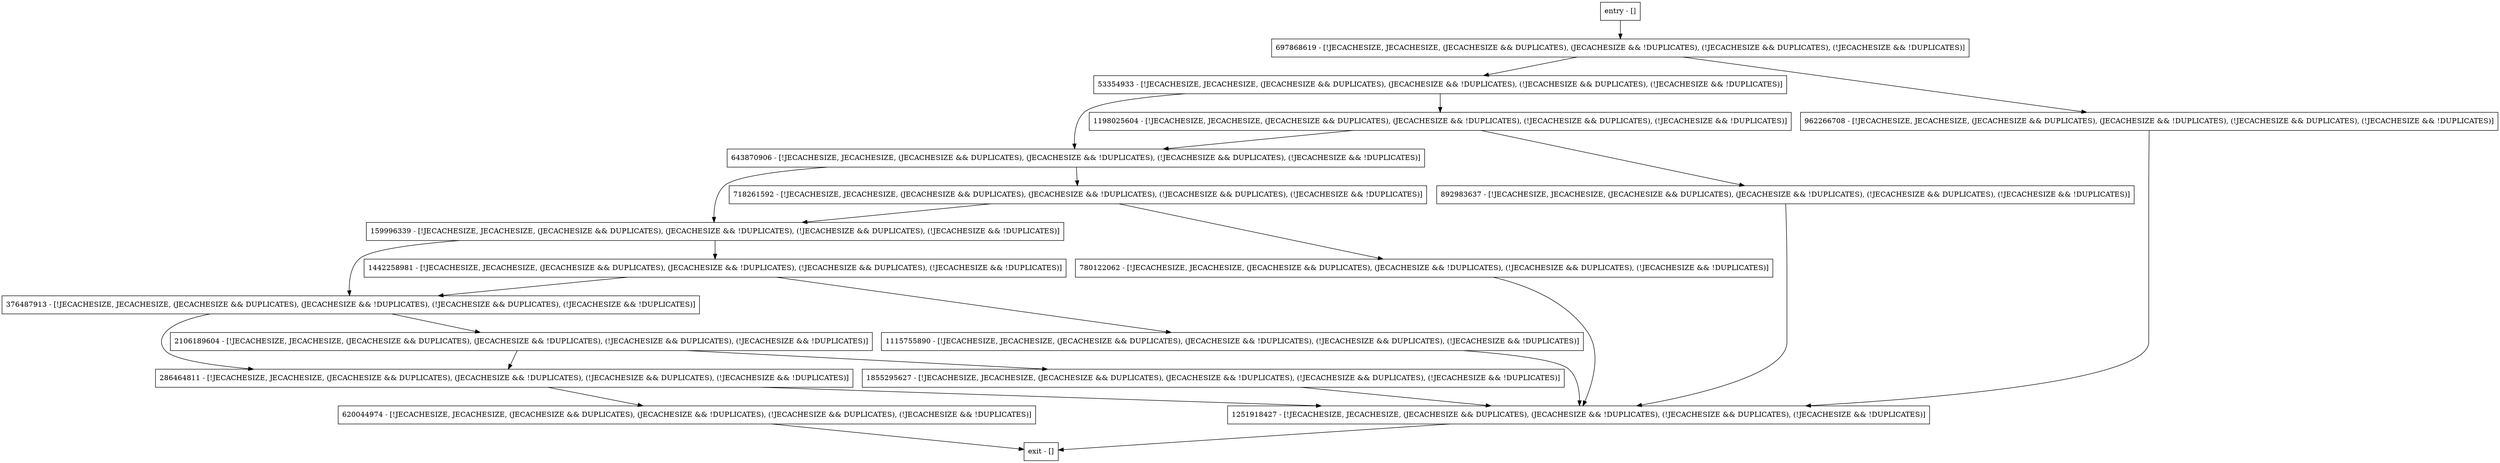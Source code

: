 digraph updatesProhibitedException {
node [shape=record];
53354933 [label="53354933 - [!JECACHESIZE, JECACHESIZE, (JECACHESIZE && DUPLICATES), (JECACHESIZE && !DUPLICATES), (!JECACHESIZE && DUPLICATES), (!JECACHESIZE && !DUPLICATES)]"];
159996339 [label="159996339 - [!JECACHESIZE, JECACHESIZE, (JECACHESIZE && DUPLICATES), (JECACHESIZE && !DUPLICATES), (!JECACHESIZE && DUPLICATES), (!JECACHESIZE && !DUPLICATES)]"];
376487913 [label="376487913 - [!JECACHESIZE, JECACHESIZE, (JECACHESIZE && DUPLICATES), (JECACHESIZE && !DUPLICATES), (!JECACHESIZE && DUPLICATES), (!JECACHESIZE && !DUPLICATES)]"];
1855295627 [label="1855295627 - [!JECACHESIZE, JECACHESIZE, (JECACHESIZE && DUPLICATES), (JECACHESIZE && !DUPLICATES), (!JECACHESIZE && DUPLICATES), (!JECACHESIZE && !DUPLICATES)]"];
620044974 [label="620044974 - [!JECACHESIZE, JECACHESIZE, (JECACHESIZE && DUPLICATES), (JECACHESIZE && !DUPLICATES), (!JECACHESIZE && DUPLICATES), (!JECACHESIZE && !DUPLICATES)]"];
2106189604 [label="2106189604 - [!JECACHESIZE, JECACHESIZE, (JECACHESIZE && DUPLICATES), (JECACHESIZE && !DUPLICATES), (!JECACHESIZE && DUPLICATES), (!JECACHESIZE && !DUPLICATES)]"];
286464811 [label="286464811 - [!JECACHESIZE, JECACHESIZE, (JECACHESIZE && DUPLICATES), (JECACHESIZE && !DUPLICATES), (!JECACHESIZE && DUPLICATES), (!JECACHESIZE && !DUPLICATES)]"];
1198025604 [label="1198025604 - [!JECACHESIZE, JECACHESIZE, (JECACHESIZE && DUPLICATES), (JECACHESIZE && !DUPLICATES), (!JECACHESIZE && DUPLICATES), (!JECACHESIZE && !DUPLICATES)]"];
entry [label="entry - []"];
exit [label="exit - []"];
697868619 [label="697868619 - [!JECACHESIZE, JECACHESIZE, (JECACHESIZE && DUPLICATES), (JECACHESIZE && !DUPLICATES), (!JECACHESIZE && DUPLICATES), (!JECACHESIZE && !DUPLICATES)]"];
892983637 [label="892983637 - [!JECACHESIZE, JECACHESIZE, (JECACHESIZE && DUPLICATES), (JECACHESIZE && !DUPLICATES), (!JECACHESIZE && DUPLICATES), (!JECACHESIZE && !DUPLICATES)]"];
718261592 [label="718261592 - [!JECACHESIZE, JECACHESIZE, (JECACHESIZE && DUPLICATES), (JECACHESIZE && !DUPLICATES), (!JECACHESIZE && DUPLICATES), (!JECACHESIZE && !DUPLICATES)]"];
643870906 [label="643870906 - [!JECACHESIZE, JECACHESIZE, (JECACHESIZE && DUPLICATES), (JECACHESIZE && !DUPLICATES), (!JECACHESIZE && DUPLICATES), (!JECACHESIZE && !DUPLICATES)]"];
1115755890 [label="1115755890 - [!JECACHESIZE, JECACHESIZE, (JECACHESIZE && DUPLICATES), (JECACHESIZE && !DUPLICATES), (!JECACHESIZE && DUPLICATES), (!JECACHESIZE && !DUPLICATES)]"];
962266708 [label="962266708 - [!JECACHESIZE, JECACHESIZE, (JECACHESIZE && DUPLICATES), (JECACHESIZE && !DUPLICATES), (!JECACHESIZE && DUPLICATES), (!JECACHESIZE && !DUPLICATES)]"];
1251918427 [label="1251918427 - [!JECACHESIZE, JECACHESIZE, (JECACHESIZE && DUPLICATES), (JECACHESIZE && !DUPLICATES), (!JECACHESIZE && DUPLICATES), (!JECACHESIZE && !DUPLICATES)]"];
780122062 [label="780122062 - [!JECACHESIZE, JECACHESIZE, (JECACHESIZE && DUPLICATES), (JECACHESIZE && !DUPLICATES), (!JECACHESIZE && DUPLICATES), (!JECACHESIZE && !DUPLICATES)]"];
1442258981 [label="1442258981 - [!JECACHESIZE, JECACHESIZE, (JECACHESIZE && DUPLICATES), (JECACHESIZE && !DUPLICATES), (!JECACHESIZE && DUPLICATES), (!JECACHESIZE && !DUPLICATES)]"];
entry;
exit;
53354933 -> 643870906;
53354933 -> 1198025604;
159996339 -> 376487913;
159996339 -> 1442258981;
376487913 -> 2106189604;
376487913 -> 286464811;
1855295627 -> 1251918427;
620044974 -> exit;
2106189604 -> 1855295627;
2106189604 -> 286464811;
286464811 -> 620044974;
286464811 -> 1251918427;
1198025604 -> 892983637;
1198025604 -> 643870906;
entry -> 697868619;
697868619 -> 53354933;
697868619 -> 962266708;
892983637 -> 1251918427;
718261592 -> 159996339;
718261592 -> 780122062;
643870906 -> 159996339;
643870906 -> 718261592;
1115755890 -> 1251918427;
962266708 -> 1251918427;
1251918427 -> exit;
780122062 -> 1251918427;
1442258981 -> 376487913;
1442258981 -> 1115755890;
}
